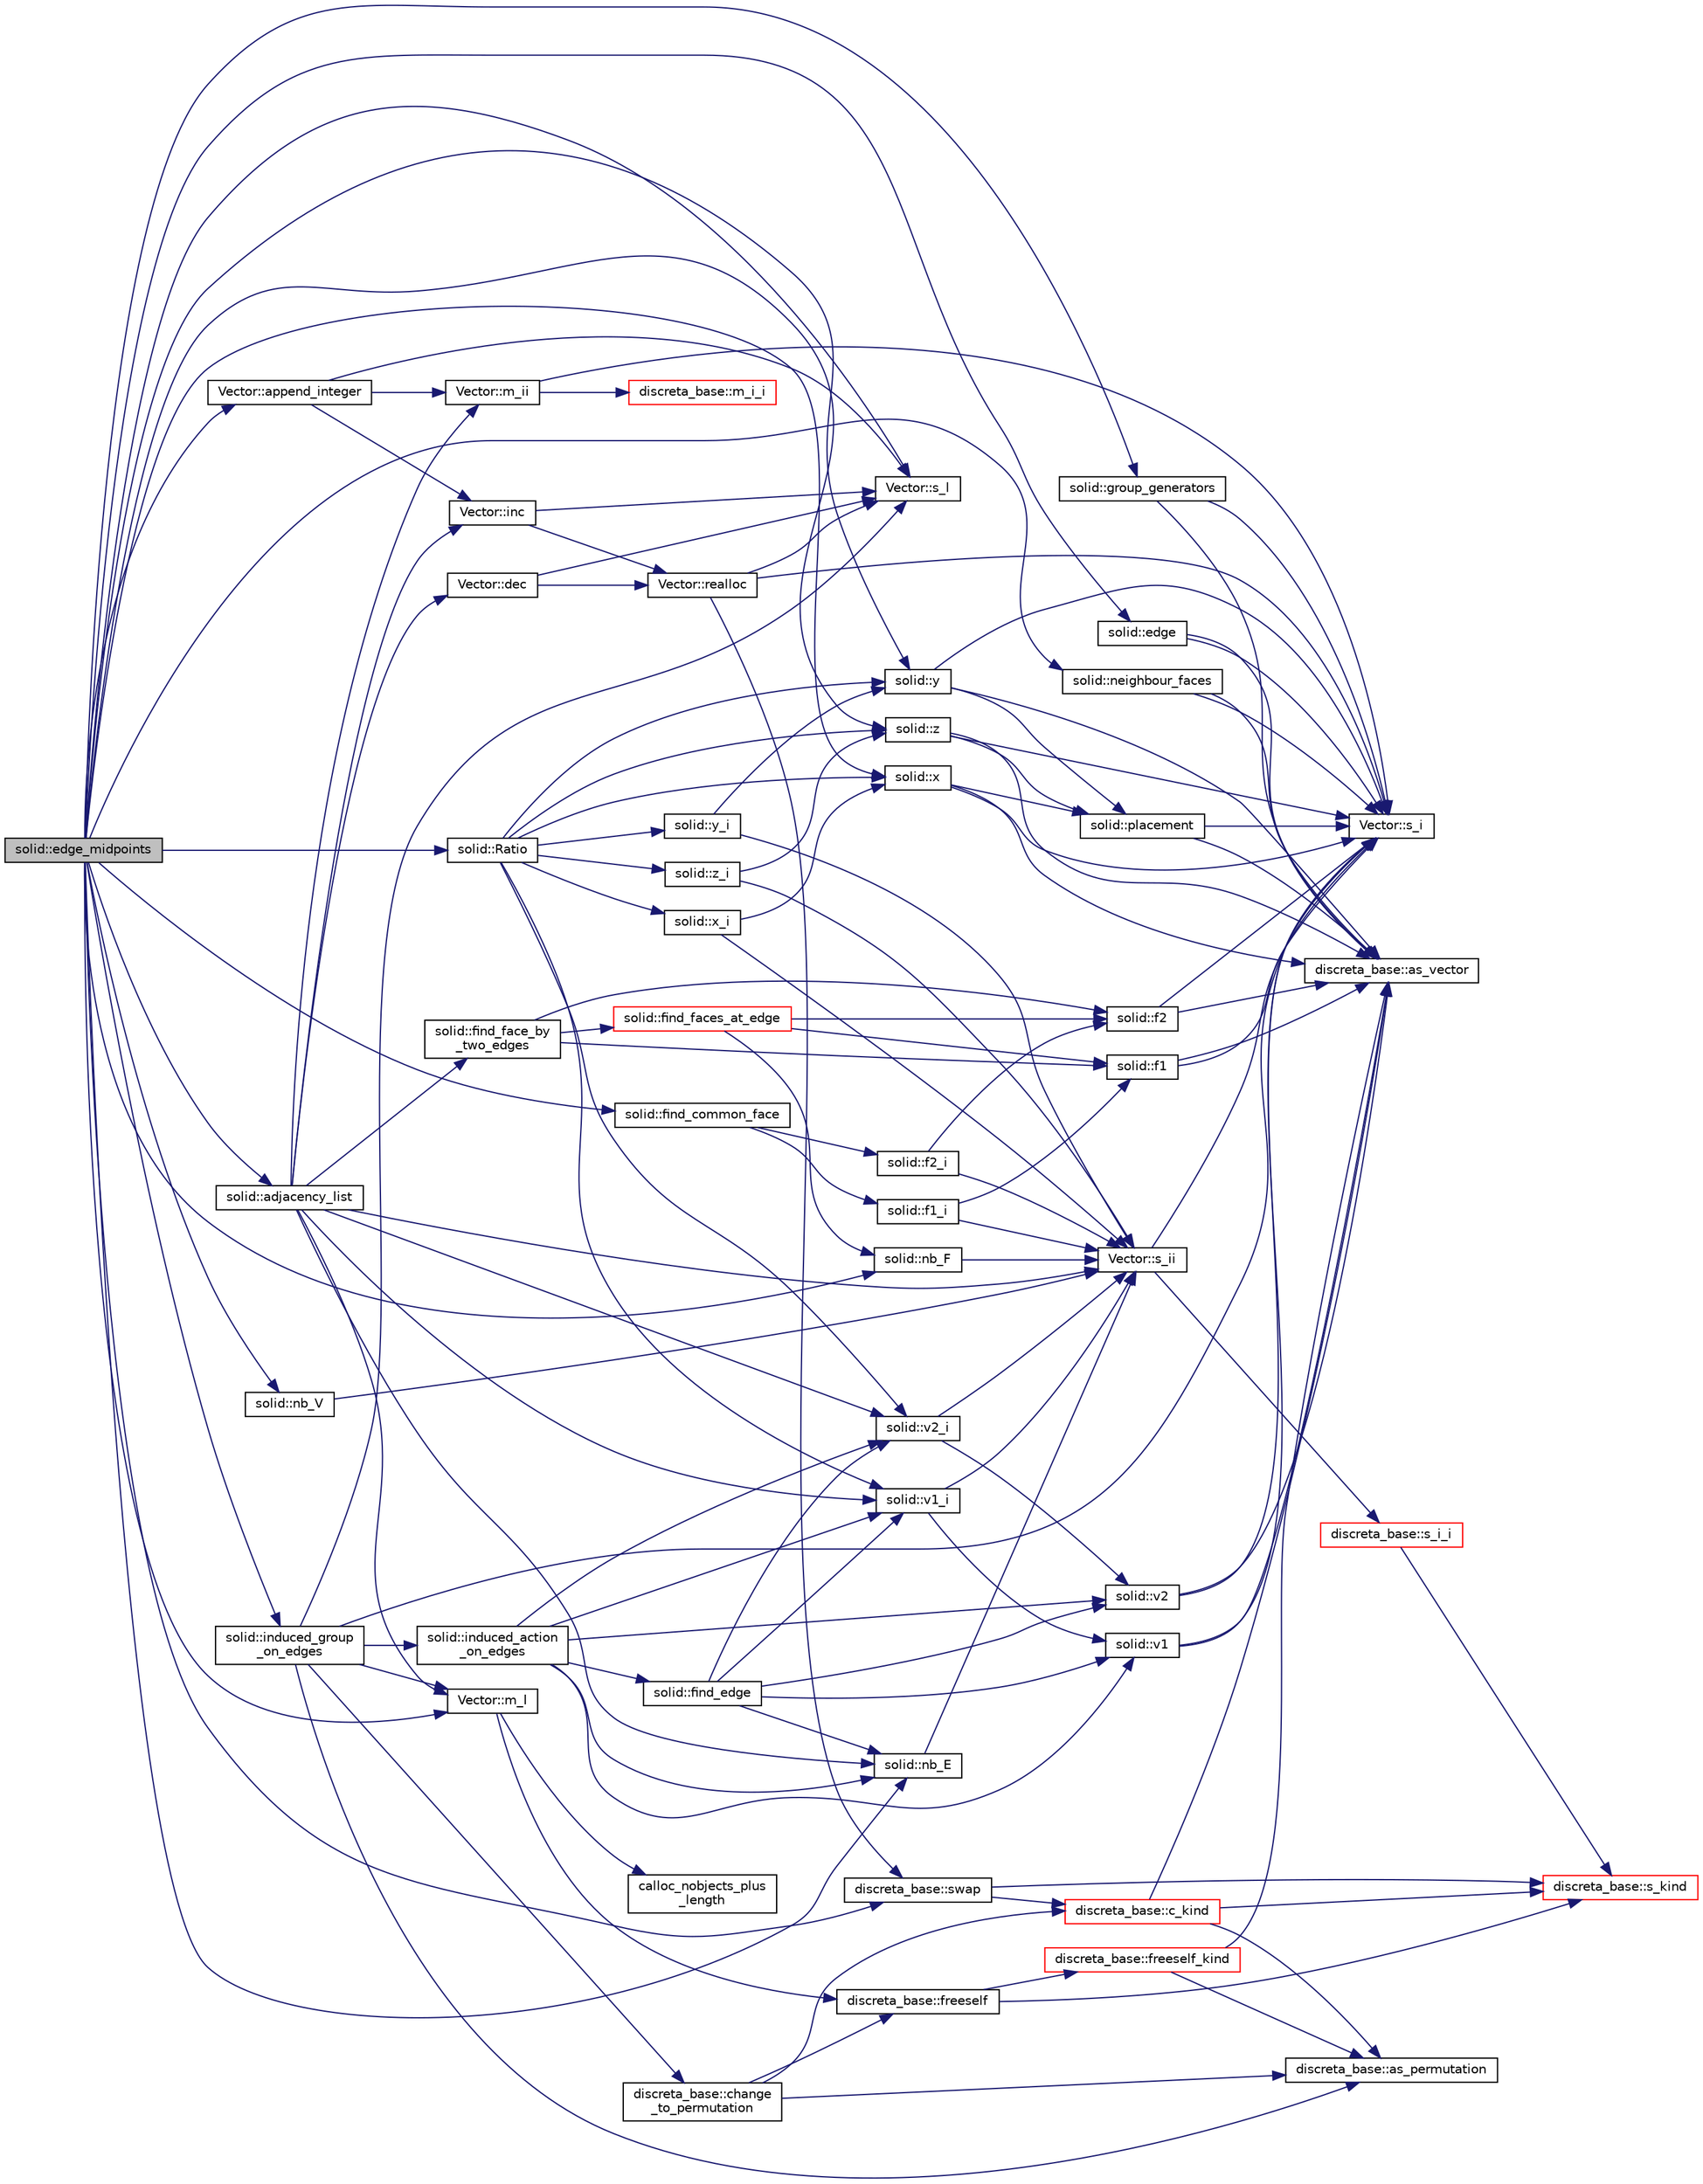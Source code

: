 digraph "solid::edge_midpoints"
{
  edge [fontname="Helvetica",fontsize="10",labelfontname="Helvetica",labelfontsize="10"];
  node [fontname="Helvetica",fontsize="10",shape=record];
  rankdir="LR";
  Node2025 [label="solid::edge_midpoints",height=0.2,width=0.4,color="black", fillcolor="grey75", style="filled", fontcolor="black"];
  Node2025 -> Node2026 [color="midnightblue",fontsize="10",style="solid",fontname="Helvetica"];
  Node2026 [label="solid::nb_V",height=0.2,width=0.4,color="black", fillcolor="white", style="filled",URL="$d8/def/classsolid.html#aca646d2fdafa24105634c4959caa88c8"];
  Node2026 -> Node2027 [color="midnightblue",fontsize="10",style="solid",fontname="Helvetica"];
  Node2027 [label="Vector::s_ii",height=0.2,width=0.4,color="black", fillcolor="white", style="filled",URL="$d5/db2/class_vector.html#a75d4942cc7b9794717b4846c10520db8"];
  Node2027 -> Node2028 [color="midnightblue",fontsize="10",style="solid",fontname="Helvetica"];
  Node2028 [label="Vector::s_i",height=0.2,width=0.4,color="black", fillcolor="white", style="filled",URL="$d5/db2/class_vector.html#a1c4fe1752523df8119f70dd550244871"];
  Node2027 -> Node2029 [color="midnightblue",fontsize="10",style="solid",fontname="Helvetica"];
  Node2029 [label="discreta_base::s_i_i",height=0.2,width=0.4,color="red", fillcolor="white", style="filled",URL="$d7/d71/classdiscreta__base.html#aadb92c01fbe69b3034b0214b33fbc735"];
  Node2029 -> Node2030 [color="midnightblue",fontsize="10",style="solid",fontname="Helvetica"];
  Node2030 [label="discreta_base::s_kind",height=0.2,width=0.4,color="red", fillcolor="white", style="filled",URL="$d7/d71/classdiscreta__base.html#a8a830025c74adbbc3362418a7c2ba157"];
  Node2025 -> Node2037 [color="midnightblue",fontsize="10",style="solid",fontname="Helvetica"];
  Node2037 [label="solid::nb_E",height=0.2,width=0.4,color="black", fillcolor="white", style="filled",URL="$d8/def/classsolid.html#abf4c4af23b0746c618d03d63b32a9e7e"];
  Node2037 -> Node2027 [color="midnightblue",fontsize="10",style="solid",fontname="Helvetica"];
  Node2025 -> Node2038 [color="midnightblue",fontsize="10",style="solid",fontname="Helvetica"];
  Node2038 [label="solid::nb_F",height=0.2,width=0.4,color="black", fillcolor="white", style="filled",URL="$d8/def/classsolid.html#a476fed0721c9fb1532618dd96db251d6"];
  Node2038 -> Node2027 [color="midnightblue",fontsize="10",style="solid",fontname="Helvetica"];
  Node2025 -> Node2039 [color="midnightblue",fontsize="10",style="solid",fontname="Helvetica"];
  Node2039 [label="solid::induced_group\l_on_edges",height=0.2,width=0.4,color="black", fillcolor="white", style="filled",URL="$d8/def/classsolid.html#a081dd519a288f5bf2e406ce9dc76348d"];
  Node2039 -> Node2040 [color="midnightblue",fontsize="10",style="solid",fontname="Helvetica"];
  Node2040 [label="Vector::s_l",height=0.2,width=0.4,color="black", fillcolor="white", style="filled",URL="$d5/db2/class_vector.html#ad2dc082288f858d22a528832289e0704"];
  Node2039 -> Node2041 [color="midnightblue",fontsize="10",style="solid",fontname="Helvetica"];
  Node2041 [label="Vector::m_l",height=0.2,width=0.4,color="black", fillcolor="white", style="filled",URL="$d5/db2/class_vector.html#a00f5520c2a6b4f5282a1a8bcf8ea74eb"];
  Node2041 -> Node2042 [color="midnightblue",fontsize="10",style="solid",fontname="Helvetica"];
  Node2042 [label="discreta_base::freeself",height=0.2,width=0.4,color="black", fillcolor="white", style="filled",URL="$d7/d71/classdiscreta__base.html#a9a3c9501a562293b5667c11b9174d6e5"];
  Node2042 -> Node2043 [color="midnightblue",fontsize="10",style="solid",fontname="Helvetica"];
  Node2043 [label="discreta_base::freeself_kind",height=0.2,width=0.4,color="red", fillcolor="white", style="filled",URL="$d7/d71/classdiscreta__base.html#a63a23ada2165b3838fab719ed458cec8"];
  Node2043 -> Node2047 [color="midnightblue",fontsize="10",style="solid",fontname="Helvetica"];
  Node2047 [label="discreta_base::as_vector",height=0.2,width=0.4,color="black", fillcolor="white", style="filled",URL="$d7/d71/classdiscreta__base.html#a7bdd6cae39c380b128ee9e17e42cf020"];
  Node2043 -> Node2052 [color="midnightblue",fontsize="10",style="solid",fontname="Helvetica"];
  Node2052 [label="discreta_base::as_permutation",height=0.2,width=0.4,color="black", fillcolor="white", style="filled",URL="$d7/d71/classdiscreta__base.html#aa4e72f36a82984239b12ae831e131098"];
  Node2042 -> Node2030 [color="midnightblue",fontsize="10",style="solid",fontname="Helvetica"];
  Node2041 -> Node2084 [color="midnightblue",fontsize="10",style="solid",fontname="Helvetica"];
  Node2084 [label="calloc_nobjects_plus\l_length",height=0.2,width=0.4,color="black", fillcolor="white", style="filled",URL="$d9/d60/discreta_8h.html#a71599d54c8c17dfa065a363f5cdd0aa4"];
  Node2039 -> Node2052 [color="midnightblue",fontsize="10",style="solid",fontname="Helvetica"];
  Node2039 -> Node2028 [color="midnightblue",fontsize="10",style="solid",fontname="Helvetica"];
  Node2039 -> Node2085 [color="midnightblue",fontsize="10",style="solid",fontname="Helvetica"];
  Node2085 [label="discreta_base::change\l_to_permutation",height=0.2,width=0.4,color="black", fillcolor="white", style="filled",URL="$d7/d71/classdiscreta__base.html#a38e11ff129ddc29d67b54520e9a0a538"];
  Node2085 -> Node2042 [color="midnightblue",fontsize="10",style="solid",fontname="Helvetica"];
  Node2085 -> Node2086 [color="midnightblue",fontsize="10",style="solid",fontname="Helvetica"];
  Node2086 [label="discreta_base::c_kind",height=0.2,width=0.4,color="red", fillcolor="white", style="filled",URL="$d7/d71/classdiscreta__base.html#adc2ff61589c2d083688e7a43f333cb62"];
  Node2086 -> Node2047 [color="midnightblue",fontsize="10",style="solid",fontname="Helvetica"];
  Node2086 -> Node2052 [color="midnightblue",fontsize="10",style="solid",fontname="Helvetica"];
  Node2086 -> Node2030 [color="midnightblue",fontsize="10",style="solid",fontname="Helvetica"];
  Node2085 -> Node2052 [color="midnightblue",fontsize="10",style="solid",fontname="Helvetica"];
  Node2039 -> Node2108 [color="midnightblue",fontsize="10",style="solid",fontname="Helvetica"];
  Node2108 [label="solid::induced_action\l_on_edges",height=0.2,width=0.4,color="black", fillcolor="white", style="filled",URL="$d8/def/classsolid.html#a372d0459fd74de947a5cb0d53ddbd6f0"];
  Node2108 -> Node2109 [color="midnightblue",fontsize="10",style="solid",fontname="Helvetica"];
  Node2109 [label="solid::v1",height=0.2,width=0.4,color="black", fillcolor="white", style="filled",URL="$d8/def/classsolid.html#a9f4ad6a7821b9be2f0f1e19cdb23933c"];
  Node2109 -> Node2028 [color="midnightblue",fontsize="10",style="solid",fontname="Helvetica"];
  Node2109 -> Node2047 [color="midnightblue",fontsize="10",style="solid",fontname="Helvetica"];
  Node2108 -> Node2110 [color="midnightblue",fontsize="10",style="solid",fontname="Helvetica"];
  Node2110 [label="solid::v2",height=0.2,width=0.4,color="black", fillcolor="white", style="filled",URL="$d8/def/classsolid.html#a49eb435004424f5d9fa17d55489a9a94"];
  Node2110 -> Node2028 [color="midnightblue",fontsize="10",style="solid",fontname="Helvetica"];
  Node2110 -> Node2047 [color="midnightblue",fontsize="10",style="solid",fontname="Helvetica"];
  Node2108 -> Node2037 [color="midnightblue",fontsize="10",style="solid",fontname="Helvetica"];
  Node2108 -> Node2111 [color="midnightblue",fontsize="10",style="solid",fontname="Helvetica"];
  Node2111 [label="solid::v1_i",height=0.2,width=0.4,color="black", fillcolor="white", style="filled",URL="$d8/def/classsolid.html#a1e0894ad230270e0a74f49e4cc8bde8f"];
  Node2111 -> Node2109 [color="midnightblue",fontsize="10",style="solid",fontname="Helvetica"];
  Node2111 -> Node2027 [color="midnightblue",fontsize="10",style="solid",fontname="Helvetica"];
  Node2108 -> Node2112 [color="midnightblue",fontsize="10",style="solid",fontname="Helvetica"];
  Node2112 [label="solid::v2_i",height=0.2,width=0.4,color="black", fillcolor="white", style="filled",URL="$d8/def/classsolid.html#a762c91ec8b487c2cacde991fb1c9fed4"];
  Node2112 -> Node2110 [color="midnightblue",fontsize="10",style="solid",fontname="Helvetica"];
  Node2112 -> Node2027 [color="midnightblue",fontsize="10",style="solid",fontname="Helvetica"];
  Node2108 -> Node2113 [color="midnightblue",fontsize="10",style="solid",fontname="Helvetica"];
  Node2113 [label="solid::find_edge",height=0.2,width=0.4,color="black", fillcolor="white", style="filled",URL="$d8/def/classsolid.html#a4e6e784df5bac1fcd8398f5e6c7df493"];
  Node2113 -> Node2037 [color="midnightblue",fontsize="10",style="solid",fontname="Helvetica"];
  Node2113 -> Node2111 [color="midnightblue",fontsize="10",style="solid",fontname="Helvetica"];
  Node2113 -> Node2112 [color="midnightblue",fontsize="10",style="solid",fontname="Helvetica"];
  Node2113 -> Node2109 [color="midnightblue",fontsize="10",style="solid",fontname="Helvetica"];
  Node2113 -> Node2110 [color="midnightblue",fontsize="10",style="solid",fontname="Helvetica"];
  Node2025 -> Node2114 [color="midnightblue",fontsize="10",style="solid",fontname="Helvetica"];
  Node2114 [label="solid::group_generators",height=0.2,width=0.4,color="black", fillcolor="white", style="filled",URL="$d8/def/classsolid.html#a3ec669f29fac875a8a05882714e8a896"];
  Node2114 -> Node2028 [color="midnightblue",fontsize="10",style="solid",fontname="Helvetica"];
  Node2114 -> Node2047 [color="midnightblue",fontsize="10",style="solid",fontname="Helvetica"];
  Node2025 -> Node2040 [color="midnightblue",fontsize="10",style="solid",fontname="Helvetica"];
  Node2025 -> Node2115 [color="midnightblue",fontsize="10",style="solid",fontname="Helvetica"];
  Node2115 [label="solid::x",height=0.2,width=0.4,color="black", fillcolor="white", style="filled",URL="$d8/def/classsolid.html#ab9c0f7598fe0b626a7f819d04b935996"];
  Node2115 -> Node2116 [color="midnightblue",fontsize="10",style="solid",fontname="Helvetica"];
  Node2116 [label="solid::placement",height=0.2,width=0.4,color="black", fillcolor="white", style="filled",URL="$d8/def/classsolid.html#ac06c1e06d6dc5c6f43b1c850892548c8"];
  Node2116 -> Node2028 [color="midnightblue",fontsize="10",style="solid",fontname="Helvetica"];
  Node2116 -> Node2047 [color="midnightblue",fontsize="10",style="solid",fontname="Helvetica"];
  Node2115 -> Node2028 [color="midnightblue",fontsize="10",style="solid",fontname="Helvetica"];
  Node2115 -> Node2047 [color="midnightblue",fontsize="10",style="solid",fontname="Helvetica"];
  Node2025 -> Node2117 [color="midnightblue",fontsize="10",style="solid",fontname="Helvetica"];
  Node2117 [label="solid::y",height=0.2,width=0.4,color="black", fillcolor="white", style="filled",URL="$d8/def/classsolid.html#a3573a3af71aa86cf6d609442f19ca4b0"];
  Node2117 -> Node2116 [color="midnightblue",fontsize="10",style="solid",fontname="Helvetica"];
  Node2117 -> Node2028 [color="midnightblue",fontsize="10",style="solid",fontname="Helvetica"];
  Node2117 -> Node2047 [color="midnightblue",fontsize="10",style="solid",fontname="Helvetica"];
  Node2025 -> Node2118 [color="midnightblue",fontsize="10",style="solid",fontname="Helvetica"];
  Node2118 [label="solid::z",height=0.2,width=0.4,color="black", fillcolor="white", style="filled",URL="$d8/def/classsolid.html#af8ab1d698896be2233691447b1107dcb"];
  Node2118 -> Node2116 [color="midnightblue",fontsize="10",style="solid",fontname="Helvetica"];
  Node2118 -> Node2028 [color="midnightblue",fontsize="10",style="solid",fontname="Helvetica"];
  Node2118 -> Node2047 [color="midnightblue",fontsize="10",style="solid",fontname="Helvetica"];
  Node2025 -> Node2119 [color="midnightblue",fontsize="10",style="solid",fontname="Helvetica"];
  Node2119 [label="solid::Ratio",height=0.2,width=0.4,color="black", fillcolor="white", style="filled",URL="$d8/def/classsolid.html#aef1749a5d84c62c43d2d1196d4ebec08"];
  Node2119 -> Node2111 [color="midnightblue",fontsize="10",style="solid",fontname="Helvetica"];
  Node2119 -> Node2112 [color="midnightblue",fontsize="10",style="solid",fontname="Helvetica"];
  Node2119 -> Node2115 [color="midnightblue",fontsize="10",style="solid",fontname="Helvetica"];
  Node2119 -> Node2120 [color="midnightblue",fontsize="10",style="solid",fontname="Helvetica"];
  Node2120 [label="solid::x_i",height=0.2,width=0.4,color="black", fillcolor="white", style="filled",URL="$d8/def/classsolid.html#a701de0f753ff85c6e3e05fbd5ffcf8b4"];
  Node2120 -> Node2115 [color="midnightblue",fontsize="10",style="solid",fontname="Helvetica"];
  Node2120 -> Node2027 [color="midnightblue",fontsize="10",style="solid",fontname="Helvetica"];
  Node2119 -> Node2117 [color="midnightblue",fontsize="10",style="solid",fontname="Helvetica"];
  Node2119 -> Node2121 [color="midnightblue",fontsize="10",style="solid",fontname="Helvetica"];
  Node2121 [label="solid::y_i",height=0.2,width=0.4,color="black", fillcolor="white", style="filled",URL="$d8/def/classsolid.html#a962e53cd90bf6f5bd8128ac940b2ffa9"];
  Node2121 -> Node2117 [color="midnightblue",fontsize="10",style="solid",fontname="Helvetica"];
  Node2121 -> Node2027 [color="midnightblue",fontsize="10",style="solid",fontname="Helvetica"];
  Node2119 -> Node2118 [color="midnightblue",fontsize="10",style="solid",fontname="Helvetica"];
  Node2119 -> Node2122 [color="midnightblue",fontsize="10",style="solid",fontname="Helvetica"];
  Node2122 [label="solid::z_i",height=0.2,width=0.4,color="black", fillcolor="white", style="filled",URL="$d8/def/classsolid.html#af3764c9cbc0eaef0cc13ca062b87e1bf"];
  Node2122 -> Node2118 [color="midnightblue",fontsize="10",style="solid",fontname="Helvetica"];
  Node2122 -> Node2027 [color="midnightblue",fontsize="10",style="solid",fontname="Helvetica"];
  Node2025 -> Node2123 [color="midnightblue",fontsize="10",style="solid",fontname="Helvetica"];
  Node2123 [label="solid::adjacency_list",height=0.2,width=0.4,color="black", fillcolor="white", style="filled",URL="$d8/def/classsolid.html#af0ad596c4fd4b091118dd0d6e3e3bf67"];
  Node2123 -> Node2041 [color="midnightblue",fontsize="10",style="solid",fontname="Helvetica"];
  Node2123 -> Node2037 [color="midnightblue",fontsize="10",style="solid",fontname="Helvetica"];
  Node2123 -> Node2111 [color="midnightblue",fontsize="10",style="solid",fontname="Helvetica"];
  Node2123 -> Node2112 [color="midnightblue",fontsize="10",style="solid",fontname="Helvetica"];
  Node2123 -> Node2124 [color="midnightblue",fontsize="10",style="solid",fontname="Helvetica"];
  Node2124 [label="Vector::inc",height=0.2,width=0.4,color="black", fillcolor="white", style="filled",URL="$d5/db2/class_vector.html#a5f6fe0531bc3d9829becd8503e4156a3"];
  Node2124 -> Node2125 [color="midnightblue",fontsize="10",style="solid",fontname="Helvetica"];
  Node2125 [label="Vector::realloc",height=0.2,width=0.4,color="black", fillcolor="white", style="filled",URL="$d5/db2/class_vector.html#a00aff28a4a7cacc8c5aaf44b6f3fb3a5"];
  Node2125 -> Node2040 [color="midnightblue",fontsize="10",style="solid",fontname="Helvetica"];
  Node2125 -> Node2028 [color="midnightblue",fontsize="10",style="solid",fontname="Helvetica"];
  Node2125 -> Node2126 [color="midnightblue",fontsize="10",style="solid",fontname="Helvetica"];
  Node2126 [label="discreta_base::swap",height=0.2,width=0.4,color="black", fillcolor="white", style="filled",URL="$d7/d71/classdiscreta__base.html#a2e8acbb9d3476675dac5b6a583b0293e"];
  Node2126 -> Node2030 [color="midnightblue",fontsize="10",style="solid",fontname="Helvetica"];
  Node2126 -> Node2086 [color="midnightblue",fontsize="10",style="solid",fontname="Helvetica"];
  Node2124 -> Node2040 [color="midnightblue",fontsize="10",style="solid",fontname="Helvetica"];
  Node2123 -> Node2127 [color="midnightblue",fontsize="10",style="solid",fontname="Helvetica"];
  Node2127 [label="Vector::m_ii",height=0.2,width=0.4,color="black", fillcolor="white", style="filled",URL="$d5/db2/class_vector.html#aa6a97eabb43f192a47947f4f6acbb04d"];
  Node2127 -> Node2028 [color="midnightblue",fontsize="10",style="solid",fontname="Helvetica"];
  Node2127 -> Node2128 [color="midnightblue",fontsize="10",style="solid",fontname="Helvetica"];
  Node2128 [label="discreta_base::m_i_i",height=0.2,width=0.4,color="red", fillcolor="white", style="filled",URL="$d7/d71/classdiscreta__base.html#aa231464a9d4bc233f66608021c9ad997"];
  Node2123 -> Node2027 [color="midnightblue",fontsize="10",style="solid",fontname="Helvetica"];
  Node2123 -> Node2131 [color="midnightblue",fontsize="10",style="solid",fontname="Helvetica"];
  Node2131 [label="Vector::dec",height=0.2,width=0.4,color="black", fillcolor="white", style="filled",URL="$d5/db2/class_vector.html#ac2c2f8a845000951b008bbe833be3fd4"];
  Node2131 -> Node2040 [color="midnightblue",fontsize="10",style="solid",fontname="Helvetica"];
  Node2131 -> Node2125 [color="midnightblue",fontsize="10",style="solid",fontname="Helvetica"];
  Node2123 -> Node2132 [color="midnightblue",fontsize="10",style="solid",fontname="Helvetica"];
  Node2132 [label="solid::find_face_by\l_two_edges",height=0.2,width=0.4,color="black", fillcolor="white", style="filled",URL="$d8/def/classsolid.html#a83a357e708d7da429afe714dc40a5930"];
  Node2132 -> Node2133 [color="midnightblue",fontsize="10",style="solid",fontname="Helvetica"];
  Node2133 [label="solid::f1",height=0.2,width=0.4,color="black", fillcolor="white", style="filled",URL="$d8/def/classsolid.html#a496eea5cdbcc2e61784e736bb4e06d1d"];
  Node2133 -> Node2028 [color="midnightblue",fontsize="10",style="solid",fontname="Helvetica"];
  Node2133 -> Node2047 [color="midnightblue",fontsize="10",style="solid",fontname="Helvetica"];
  Node2132 -> Node2134 [color="midnightblue",fontsize="10",style="solid",fontname="Helvetica"];
  Node2134 [label="solid::f2",height=0.2,width=0.4,color="black", fillcolor="white", style="filled",URL="$d8/def/classsolid.html#a52b43d36c47cf4f57fd277c408d33d58"];
  Node2134 -> Node2028 [color="midnightblue",fontsize="10",style="solid",fontname="Helvetica"];
  Node2134 -> Node2047 [color="midnightblue",fontsize="10",style="solid",fontname="Helvetica"];
  Node2132 -> Node2135 [color="midnightblue",fontsize="10",style="solid",fontname="Helvetica"];
  Node2135 [label="solid::find_faces_at_edge",height=0.2,width=0.4,color="red", fillcolor="white", style="filled",URL="$d8/def/classsolid.html#ae6339a607e15cbfaa028063296ed9767"];
  Node2135 -> Node2038 [color="midnightblue",fontsize="10",style="solid",fontname="Helvetica"];
  Node2135 -> Node2133 [color="midnightblue",fontsize="10",style="solid",fontname="Helvetica"];
  Node2135 -> Node2134 [color="midnightblue",fontsize="10",style="solid",fontname="Helvetica"];
  Node2025 -> Node2141 [color="midnightblue",fontsize="10",style="solid",fontname="Helvetica"];
  Node2141 [label="solid::find_common_face",height=0.2,width=0.4,color="black", fillcolor="white", style="filled",URL="$d8/def/classsolid.html#a187d6dfd122f2745345813a763e97fd7"];
  Node2141 -> Node2142 [color="midnightblue",fontsize="10",style="solid",fontname="Helvetica"];
  Node2142 [label="solid::f1_i",height=0.2,width=0.4,color="black", fillcolor="white", style="filled",URL="$d8/def/classsolid.html#a9de0f986df432ff4f33109ea4f1cc97c"];
  Node2142 -> Node2133 [color="midnightblue",fontsize="10",style="solid",fontname="Helvetica"];
  Node2142 -> Node2027 [color="midnightblue",fontsize="10",style="solid",fontname="Helvetica"];
  Node2141 -> Node2143 [color="midnightblue",fontsize="10",style="solid",fontname="Helvetica"];
  Node2143 [label="solid::f2_i",height=0.2,width=0.4,color="black", fillcolor="white", style="filled",URL="$d8/def/classsolid.html#a173015a2b945e995448d50dda299c068"];
  Node2143 -> Node2134 [color="midnightblue",fontsize="10",style="solid",fontname="Helvetica"];
  Node2143 -> Node2027 [color="midnightblue",fontsize="10",style="solid",fontname="Helvetica"];
  Node2025 -> Node2140 [color="midnightblue",fontsize="10",style="solid",fontname="Helvetica"];
  Node2140 [label="solid::edge",height=0.2,width=0.4,color="black", fillcolor="white", style="filled",URL="$d8/def/classsolid.html#a703b914bee212828ebb65d3d5313460e"];
  Node2140 -> Node2028 [color="midnightblue",fontsize="10",style="solid",fontname="Helvetica"];
  Node2140 -> Node2047 [color="midnightblue",fontsize="10",style="solid",fontname="Helvetica"];
  Node2025 -> Node2144 [color="midnightblue",fontsize="10",style="solid",fontname="Helvetica"];
  Node2144 [label="solid::neighbour_faces",height=0.2,width=0.4,color="black", fillcolor="white", style="filled",URL="$d8/def/classsolid.html#aa679392983420946e8f1db13b0fc40b0"];
  Node2144 -> Node2028 [color="midnightblue",fontsize="10",style="solid",fontname="Helvetica"];
  Node2144 -> Node2047 [color="midnightblue",fontsize="10",style="solid",fontname="Helvetica"];
  Node2025 -> Node2041 [color="midnightblue",fontsize="10",style="solid",fontname="Helvetica"];
  Node2025 -> Node2145 [color="midnightblue",fontsize="10",style="solid",fontname="Helvetica"];
  Node2145 [label="Vector::append_integer",height=0.2,width=0.4,color="black", fillcolor="white", style="filled",URL="$d5/db2/class_vector.html#a8b77be10bea96a9bfa50f43726c942e5"];
  Node2145 -> Node2040 [color="midnightblue",fontsize="10",style="solid",fontname="Helvetica"];
  Node2145 -> Node2124 [color="midnightblue",fontsize="10",style="solid",fontname="Helvetica"];
  Node2145 -> Node2127 [color="midnightblue",fontsize="10",style="solid",fontname="Helvetica"];
  Node2025 -> Node2126 [color="midnightblue",fontsize="10",style="solid",fontname="Helvetica"];
}
